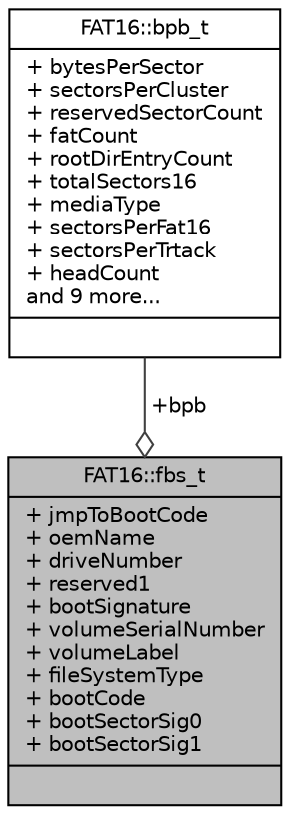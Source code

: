 digraph "FAT16::fbs_t"
{
  edge [fontname="Helvetica",fontsize="10",labelfontname="Helvetica",labelfontsize="10"];
  node [fontname="Helvetica",fontsize="10",shape=record];
  Node1 [label="{FAT16::fbs_t\n|+ jmpToBootCode\l+ oemName\l+ driveNumber\l+ reserved1\l+ bootSignature\l+ volumeSerialNumber\l+ volumeLabel\l+ fileSystemType\l+ bootCode\l+ bootSectorSig0\l+ bootSectorSig1\l|}",height=0.2,width=0.4,color="black", fillcolor="grey75", style="filled", fontcolor="black"];
  Node2 -> Node1 [color="grey25",fontsize="10",style="solid",label=" +bpb" ,arrowhead="odiamond",fontname="Helvetica"];
  Node2 [label="{FAT16::bpb_t\n|+ bytesPerSector\l+ sectorsPerCluster\l+ reservedSectorCount\l+ fatCount\l+ rootDirEntryCount\l+ totalSectors16\l+ mediaType\l+ sectorsPerFat16\l+ sectorsPerTrtack\l+ headCount\land 9 more...\l|}",height=0.2,width=0.4,color="black", fillcolor="white", style="filled",URL="$d5/d47/structFAT16_1_1bpb__t.html"];
}
